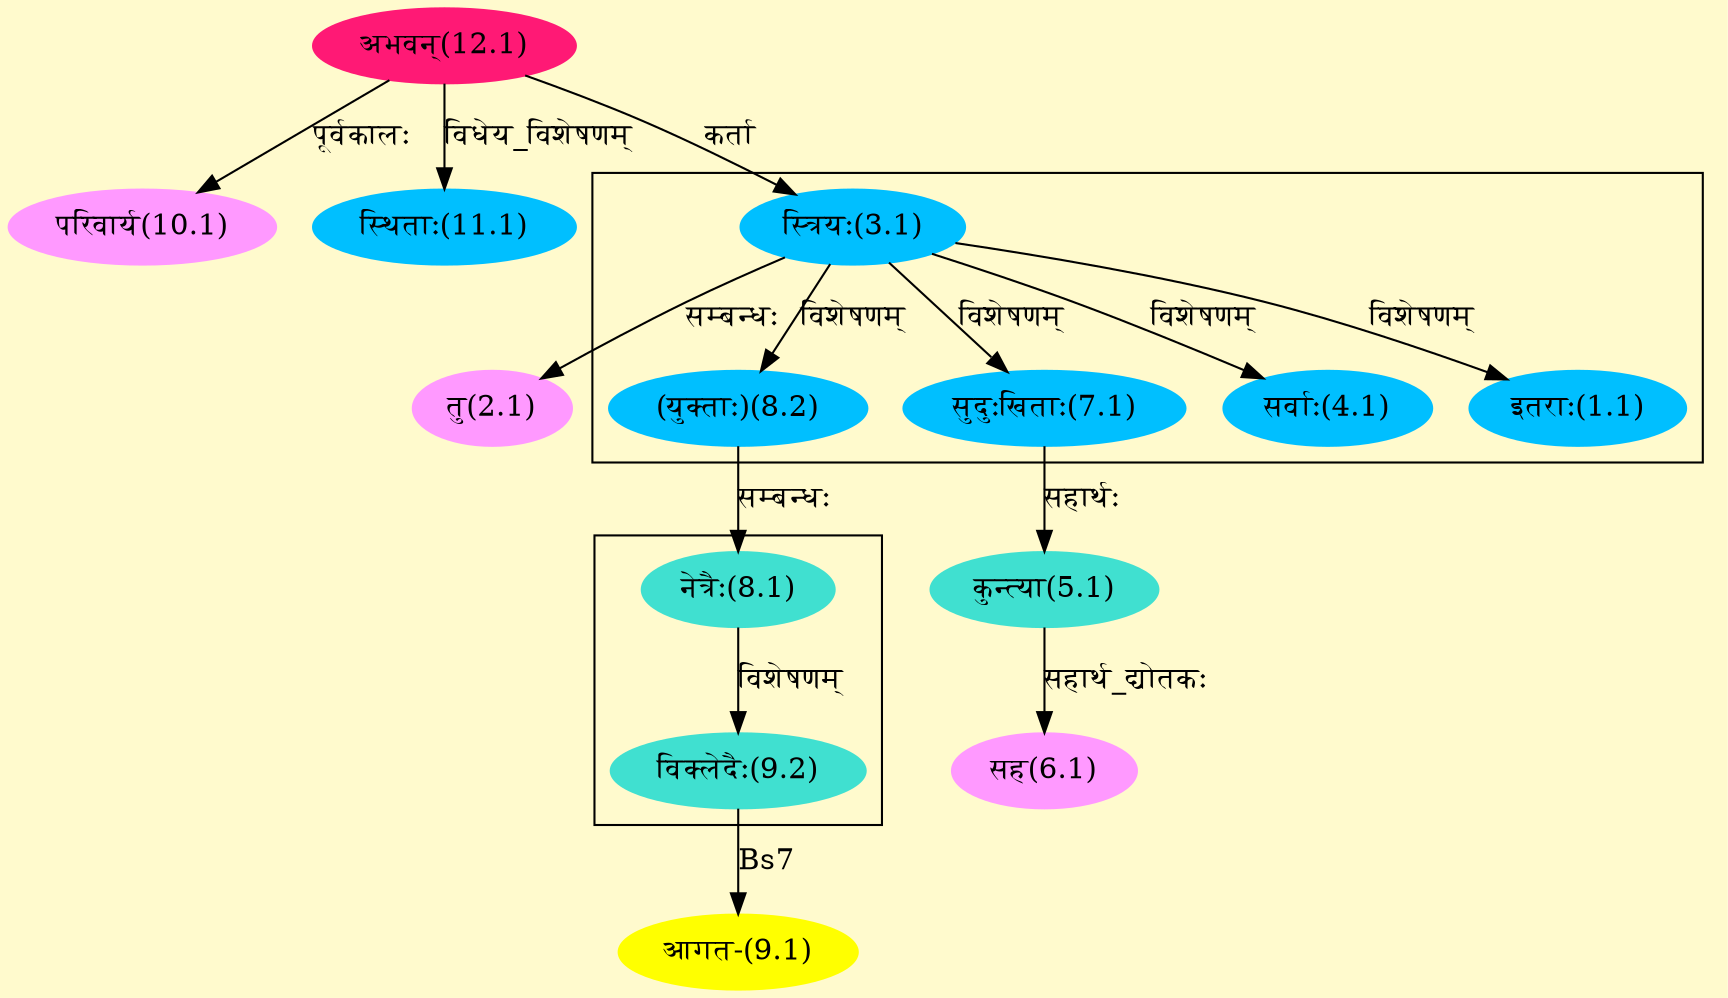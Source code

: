 digraph G{
rankdir=BT;
 compound=true;
 bgcolor="lemonchiffon1";

subgraph cluster_1{
Node1_1 [style=filled, color="#00BFFF" label = "इतराः(1.1)"]
Node3_1 [style=filled, color="#00BFFF" label = "स्त्रियः(3.1)"]
Node4_1 [style=filled, color="#00BFFF" label = "सर्वाः(4.1)"]
Node7_1 [style=filled, color="#00BFFF" label = "सुदुःखिताः(7.1)"]
Node8_2 [style=filled, color="#00BFFF" label = "(युक्ताः)(8.2)"]

}

subgraph cluster_2{
Node9_2 [style=filled, color="#40E0D0" label = "विक्लेदैः(9.2)"]
Node8_1 [style=filled, color="#40E0D0" label = "नेत्रैः(8.1)"]

}
Node2_1 [style=filled, color="#FF99FF" label = "तु(2.1)"]
Node3_1 [style=filled, color="#00BFFF" label = "स्त्रियः(3.1)"]
Node12_1 [style=filled, color="#FF1975" label = "अभवन्(12.1)"]
Node5_1 [style=filled, color="#40E0D0" label = "कुन्त्या(5.1)"]
Node7_1 [style=filled, color="#00BFFF" label = "सुदुःखिताः(7.1)"]
Node6_1 [style=filled, color="#FF99FF" label = "सह(6.1)"]
Node8_1 [style=filled, color="#40E0D0" label = "नेत्रैः(8.1)"]
Node8_2 [style=filled, color="#00BFFF" label = "(युक्ताः)(8.2)"]
Node9_1 [style=filled, color="#FFFF00" label = "आगत-(9.1)"]
Node9_2 [style=filled, color="#40E0D0" label = "विक्लेदैः(9.2)"]
Node10_1 [style=filled, color="#FF99FF" label = "परिवार्य(10.1)"]
Node11_1 [style=filled, color="#00BFFF" label = "स्थिताः(11.1)"]
/* Start of Relations section */

Node1_1 -> Node3_1 [  label="विशेषणम्"  dir="back" ]
Node2_1 -> Node3_1 [  label="सम्बन्धः"  dir="back" ]
Node3_1 -> Node12_1 [  label="कर्ता"  dir="back" ]
Node4_1 -> Node3_1 [  label="विशेषणम्"  dir="back" ]
Node5_1 -> Node7_1 [  label="सहार्थः"  dir="back" ]
Node6_1 -> Node5_1 [  label="सहार्थ_द्योतकः"  dir="back" ]
Node7_1 -> Node3_1 [  label="विशेषणम्"  dir="back" ]
Node8_1 -> Node8_2 [  label="सम्बन्धः"  dir="back" ]
Node8_2 -> Node3_1 [  label="विशेषणम्"  dir="back" ]
Node9_1 -> Node9_2 [  label="Bs7"  dir="back" ]
Node9_2 -> Node8_1 [  label="विशेषणम्"  dir="back" ]
Node10_1 -> Node12_1 [  label="पूर्वकालः"  dir="back" ]
Node11_1 -> Node12_1 [  label="विधेय_विशेषणम्"  dir="back" ]
}
